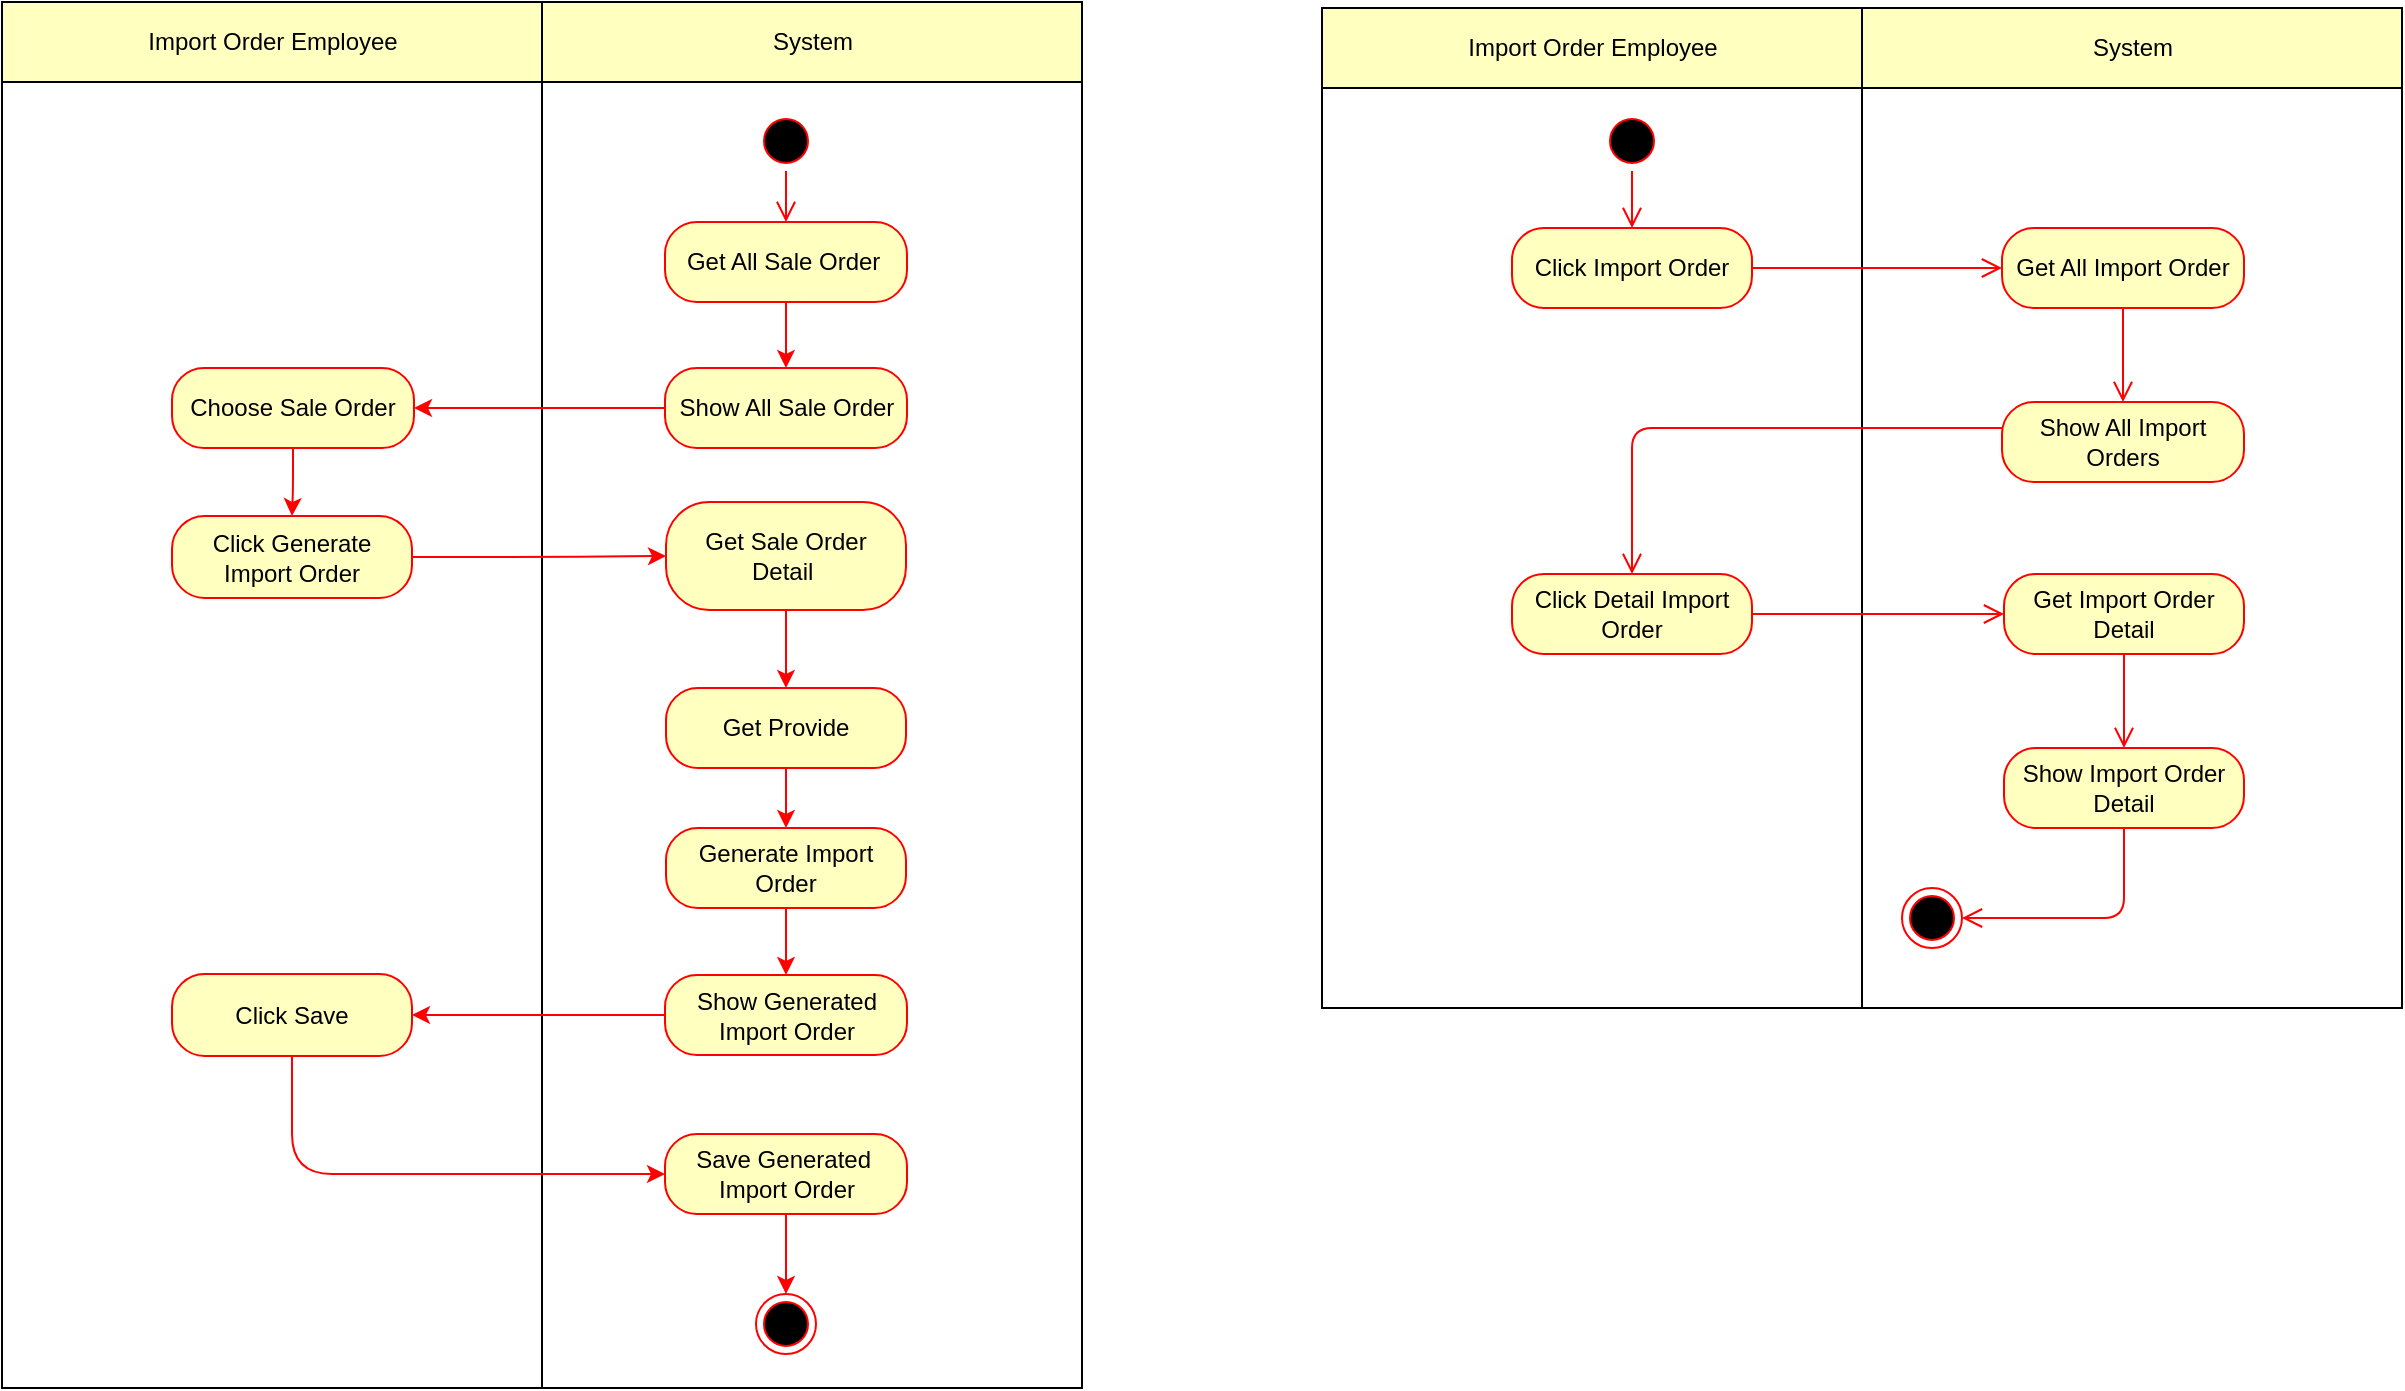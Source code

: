 <mxfile version="13.0.3" type="device"><diagram id="RbPQGI98I1vQBzoGhJew" name="Page-1"><mxGraphModel dx="899" dy="680" grid="1" gridSize="10" guides="1" tooltips="1" connect="1" arrows="1" fold="1" page="1" pageScale="1" pageWidth="1100" pageHeight="850" math="0" shadow="0"><root><mxCell id="0"/><mxCell id="1" parent="0"/><mxCell id="4KUbe_rOfLl6-weod77s-38" value="" style="html=1;dashed=0;whitespace=wrap;" parent="1" vertex="1"><mxGeometry x="980" y="110" width="270" height="460" as="geometry"/></mxCell><mxCell id="4KUbe_rOfLl6-weod77s-39" value="" style="html=1;dashed=0;whitespace=wrap;" parent="1" vertex="1"><mxGeometry x="710" y="110" width="270" height="460" as="geometry"/></mxCell><mxCell id="4KUbe_rOfLl6-weod77s-40" value="" style="ellipse;html=1;shape=startState;fillColor=#000000;strokeColor=#ff0000;" parent="1" vertex="1"><mxGeometry x="850" y="121.5" width="30" height="30" as="geometry"/></mxCell><mxCell id="4KUbe_rOfLl6-weod77s-41" value="" style="edgeStyle=orthogonalEdgeStyle;html=1;verticalAlign=bottom;endArrow=open;endSize=8;strokeColor=#ff0000;" parent="1" source="4KUbe_rOfLl6-weod77s-40" target="4KUbe_rOfLl6-weod77s-42" edge="1"><mxGeometry relative="1" as="geometry"><mxPoint x="865" y="211.5" as="targetPoint"/></mxGeometry></mxCell><mxCell id="4KUbe_rOfLl6-weod77s-42" value="Click Import Order" style="rounded=1;whiteSpace=wrap;html=1;arcSize=40;fontColor=#000000;fillColor=#ffffc0;strokeColor=#ff0000;" parent="1" vertex="1"><mxGeometry x="805" y="180" width="120" height="40" as="geometry"/></mxCell><mxCell id="4KUbe_rOfLl6-weod77s-43" value="" style="edgeStyle=orthogonalEdgeStyle;html=1;verticalAlign=bottom;endArrow=open;endSize=8;strokeColor=#ff0000;" parent="1" source="4KUbe_rOfLl6-weod77s-42" target="4KUbe_rOfLl6-weod77s-44" edge="1"><mxGeometry relative="1" as="geometry"><mxPoint x="1050" y="251.5" as="targetPoint"/></mxGeometry></mxCell><mxCell id="4KUbe_rOfLl6-weod77s-44" value="Get All Import Order" style="rounded=1;whiteSpace=wrap;html=1;arcSize=40;fontColor=#000000;fillColor=#ffffc0;strokeColor=#ff0000;" parent="1" vertex="1"><mxGeometry x="1050" y="180" width="121" height="40" as="geometry"/></mxCell><mxCell id="4KUbe_rOfLl6-weod77s-45" value="" style="edgeStyle=orthogonalEdgeStyle;html=1;verticalAlign=bottom;endArrow=open;endSize=8;strokeColor=#ff0000;" parent="1" source="4KUbe_rOfLl6-weod77s-44" target="4KUbe_rOfLl6-weod77s-47" edge="1"><mxGeometry relative="1" as="geometry"><mxPoint x="1110" y="381.5" as="targetPoint"/></mxGeometry></mxCell><mxCell id="4KUbe_rOfLl6-weod77s-47" value="Show All Import Orders" style="rounded=1;whiteSpace=wrap;html=1;arcSize=40;fontColor=#000000;fillColor=#ffffc0;strokeColor=#ff0000;" parent="1" vertex="1"><mxGeometry x="1050" y="267" width="121" height="40" as="geometry"/></mxCell><mxCell id="4KUbe_rOfLl6-weod77s-48" value="" style="edgeStyle=orthogonalEdgeStyle;html=1;verticalAlign=bottom;endArrow=open;endSize=8;strokeColor=#ff0000;" parent="1" source="4KUbe_rOfLl6-weod77s-47" target="0SXMM5_3tOSk0-WIYk1--1" edge="1"><mxGeometry relative="1" as="geometry"><mxPoint x="865" y="338" as="targetPoint"/><Array as="points"><mxPoint x="865" y="280"/></Array></mxGeometry></mxCell><mxCell id="4KUbe_rOfLl6-weod77s-109" value="" style="edgeStyle=orthogonalEdgeStyle;rounded=1;orthogonalLoop=1;jettySize=auto;html=1;entryX=1;entryY=0.5;entryDx=0;entryDy=0;align=left;verticalAlign=top;strokeColor=#ff0000;endArrow=open;endSize=8;" parent="1" source="4KUbe_rOfLl6-weod77s-53" target="4KUbe_rOfLl6-weod77s-107" edge="1"><mxGeometry relative="1" as="geometry"><mxPoint x="1111" y="560" as="targetPoint"/><Array as="points"><mxPoint x="1111" y="525"/></Array></mxGeometry></mxCell><mxCell id="4KUbe_rOfLl6-weod77s-53" value="Show Import Order Detail" style="rounded=1;whiteSpace=wrap;html=1;arcSize=40;fontColor=#000000;fillColor=#ffffc0;strokeColor=#ff0000;" parent="1" vertex="1"><mxGeometry x="1051" y="440" width="120" height="40" as="geometry"/></mxCell><mxCell id="4KUbe_rOfLl6-weod77s-63" style="edgeStyle=orthogonalEdgeStyle;rounded=1;orthogonalLoop=1;jettySize=auto;html=1;entryX=0.5;entryY=0;entryDx=0;entryDy=0;align=left;verticalAlign=top;strokeColor=#ff0000;endArrow=open;endSize=8;" parent="1" source="4KUbe_rOfLl6-weod77s-55" target="4KUbe_rOfLl6-weod77s-53" edge="1"><mxGeometry relative="1" as="geometry"/></mxCell><mxCell id="4KUbe_rOfLl6-weod77s-55" value="Get Import Order Detail" style="rounded=1;whiteSpace=wrap;html=1;arcSize=40;fontColor=#000000;fillColor=#ffffc0;strokeColor=#ff0000;" parent="1" vertex="1"><mxGeometry x="1051" y="353" width="120" height="40" as="geometry"/></mxCell><mxCell id="4KUbe_rOfLl6-weod77s-59" value="" style="edgeStyle=orthogonalEdgeStyle;html=1;align=left;verticalAlign=top;endArrow=open;endSize=8;strokeColor=#ff0000;entryX=0;entryY=0.5;entryDx=0;entryDy=0;" parent="1" source="0SXMM5_3tOSk0-WIYk1--1" target="4KUbe_rOfLl6-weod77s-55" edge="1"><mxGeometry x="-1" relative="1" as="geometry"><mxPoint x="791" y="671.5" as="targetPoint"/><Array as="points"/><mxPoint x="945" y="373" as="sourcePoint"/></mxGeometry></mxCell><mxCell id="4KUbe_rOfLl6-weod77s-60" value="Import Order Employee" style="html=1;dashed=0;whitespace=wrap;fillColor=#FFFFc0;" parent="1" vertex="1"><mxGeometry x="710" y="70" width="270" height="40" as="geometry"/></mxCell><mxCell id="4KUbe_rOfLl6-weod77s-61" value="System" style="html=1;dashed=0;whitespace=wrap;fillColor=#FFFFc0;" parent="1" vertex="1"><mxGeometry x="980" y="70" width="270" height="40" as="geometry"/></mxCell><mxCell id="4KUbe_rOfLl6-weod77s-107" value="" style="ellipse;html=1;shape=endState;fillColor=#000000;strokeColor=#ff0000;" parent="1" vertex="1"><mxGeometry x="1000" y="510" width="30" height="30" as="geometry"/></mxCell><mxCell id="4KUbe_rOfLl6-weod77s-166" value="" style="html=1;dashed=0;whitespace=wrap;" parent="1" vertex="1"><mxGeometry x="320" y="107" width="270" height="653" as="geometry"/></mxCell><mxCell id="4KUbe_rOfLl6-weod77s-167" value="" style="html=1;dashed=0;whitespace=wrap;" parent="1" vertex="1"><mxGeometry x="50" y="107" width="270" height="653" as="geometry"/></mxCell><mxCell id="4KUbe_rOfLl6-weod77s-168" value="" style="ellipse;html=1;shape=startState;fillColor=#000000;strokeColor=#ff0000;" parent="1" vertex="1"><mxGeometry x="427" y="121.5" width="30" height="30" as="geometry"/></mxCell><mxCell id="4KUbe_rOfLl6-weod77s-169" value="" style="edgeStyle=orthogonalEdgeStyle;html=1;verticalAlign=bottom;endArrow=open;endSize=8;strokeColor=#ff0000;" parent="1" source="4KUbe_rOfLl6-weod77s-168" target="4KUbe_rOfLl6-weod77s-172" edge="1"><mxGeometry relative="1" as="geometry"><mxPoint x="195" y="177" as="targetPoint"/></mxGeometry></mxCell><mxCell id="4KUbe_rOfLl6-weod77s-200" style="edgeStyle=orthogonalEdgeStyle;rounded=1;orthogonalLoop=1;jettySize=auto;html=1;entryX=0.5;entryY=0;entryDx=0;entryDy=0;fontSize=12;strokeColor=#ff0000;fillColor=#ffffc0;arcSize=40;" parent="1" source="4KUbe_rOfLl6-weod77s-172" target="4KUbe_rOfLl6-weod77s-174" edge="1"><mxGeometry relative="1" as="geometry"/></mxCell><mxCell id="4KUbe_rOfLl6-weod77s-172" value="Get All Sale Order&amp;nbsp;" style="rounded=1;whiteSpace=wrap;html=1;arcSize=40;fontColor=#000000;fillColor=#ffffc0;strokeColor=#ff0000;" parent="1" vertex="1"><mxGeometry x="381.5" y="177" width="121" height="40" as="geometry"/></mxCell><mxCell id="4KUbe_rOfLl6-weod77s-199" style="edgeStyle=orthogonalEdgeStyle;rounded=1;orthogonalLoop=1;jettySize=auto;html=1;entryX=1;entryY=0.5;entryDx=0;entryDy=0;fontSize=12;strokeColor=#ff0000;fillColor=#ffffc0;arcSize=40;" parent="1" source="4KUbe_rOfLl6-weod77s-174" target="4KUbe_rOfLl6-weod77s-187" edge="1"><mxGeometry relative="1" as="geometry"/></mxCell><mxCell id="4KUbe_rOfLl6-weod77s-174" value="Show All Sale Order" style="rounded=1;whiteSpace=wrap;html=1;arcSize=40;fontColor=#000000;fillColor=#ffffc0;strokeColor=#ff0000;" parent="1" vertex="1"><mxGeometry x="381.5" y="250" width="121" height="40" as="geometry"/></mxCell><mxCell id="4KUbe_rOfLl6-weod77s-183" value="Import Order Employee" style="html=1;dashed=0;whitespace=wrap;fillColor=#FFFFc0;" parent="1" vertex="1"><mxGeometry x="50" y="67" width="270" height="40" as="geometry"/></mxCell><mxCell id="4KUbe_rOfLl6-weod77s-184" value="System" style="html=1;dashed=0;whitespace=wrap;fillColor=#FFFFc0;" parent="1" vertex="1"><mxGeometry x="320" y="67" width="270" height="40" as="geometry"/></mxCell><mxCell id="4KUbe_rOfLl6-weod77s-185" value="" style="ellipse;html=1;shape=endState;fillColor=#000000;strokeColor=#ff0000;" parent="1" vertex="1"><mxGeometry x="427" y="713" width="30" height="30" as="geometry"/></mxCell><mxCell id="4KUbe_rOfLl6-weod77s-201" style="edgeStyle=orthogonalEdgeStyle;rounded=1;orthogonalLoop=1;jettySize=auto;html=1;entryX=0.5;entryY=0;entryDx=0;entryDy=0;fontSize=12;strokeColor=#ff0000;fillColor=#ffffc0;arcSize=40;" parent="1" source="4KUbe_rOfLl6-weod77s-187" target="4KUbe_rOfLl6-weod77s-188" edge="1"><mxGeometry relative="1" as="geometry"/></mxCell><mxCell id="4KUbe_rOfLl6-weod77s-187" value="Choose Sale Order" style="rounded=1;whiteSpace=wrap;html=1;arcSize=40;fontColor=#000000;fillColor=#ffffc0;strokeColor=#ff0000;" parent="1" vertex="1"><mxGeometry x="135" y="250" width="121" height="40" as="geometry"/></mxCell><mxCell id="4KUbe_rOfLl6-weod77s-202" style="edgeStyle=orthogonalEdgeStyle;rounded=1;orthogonalLoop=1;jettySize=auto;html=1;entryX=0;entryY=0.5;entryDx=0;entryDy=0;fontSize=12;strokeColor=#ff0000;fillColor=#ffffc0;arcSize=40;" parent="1" source="4KUbe_rOfLl6-weod77s-188" target="4KUbe_rOfLl6-weod77s-189" edge="1"><mxGeometry relative="1" as="geometry"/></mxCell><mxCell id="4KUbe_rOfLl6-weod77s-188" value="Click Generate &lt;br&gt;Import Order" style="rounded=1;whiteSpace=wrap;html=1;arcSize=40;fontColor=#000000;fillColor=#ffffc0;strokeColor=#ff0000;" parent="1" vertex="1"><mxGeometry x="135.0" y="324" width="120" height="41" as="geometry"/></mxCell><mxCell id="j9hLC1g0Fh0NJv2Gb_SS-10" style="edgeStyle=orthogonalEdgeStyle;rounded=1;orthogonalLoop=1;jettySize=auto;html=1;fontSize=12;strokeColor=#ff0000;fillColor=#ffffc0;arcSize=40;" parent="1" source="4KUbe_rOfLl6-weod77s-189" target="RewgrG0J6-wN3vlWbN4H-1" edge="1"><mxGeometry relative="1" as="geometry"><mxPoint x="442" y="410" as="targetPoint"/></mxGeometry></mxCell><mxCell id="4KUbe_rOfLl6-weod77s-189" value="Get Sale Order Detail&amp;nbsp;" style="rounded=1;whiteSpace=wrap;html=1;arcSize=40;fontColor=#000000;fillColor=#ffffc0;strokeColor=#ff0000;" parent="1" vertex="1"><mxGeometry x="382" y="317" width="120" height="54" as="geometry"/></mxCell><mxCell id="A_zTTnpm8CDEkX1gtTJ0-2" style="edgeStyle=orthogonalEdgeStyle;rounded=1;orthogonalLoop=1;jettySize=auto;html=1;fontSize=12;strokeColor=#ff0000;fillColor=#ffffc0;arcSize=40;" parent="1" source="4KUbe_rOfLl6-weod77s-191" target="A_zTTnpm8CDEkX1gtTJ0-1" edge="1"><mxGeometry relative="1" as="geometry"/></mxCell><mxCell id="4KUbe_rOfLl6-weod77s-191" value="Show Generated Import Order" style="rounded=1;whiteSpace=wrap;html=1;arcSize=40;fontColor=#000000;fillColor=#ffffc0;strokeColor=#ff0000;" parent="1" vertex="1"><mxGeometry x="381.5" y="553.5" width="121" height="40" as="geometry"/></mxCell><mxCell id="A_zTTnpm8CDEkX1gtTJ0-3" style="edgeStyle=orthogonalEdgeStyle;rounded=1;orthogonalLoop=1;jettySize=auto;html=1;fontSize=12;strokeColor=#ff0000;fillColor=#ffffc0;arcSize=40;" parent="1" source="4KUbe_rOfLl6-weod77s-192" target="4KUbe_rOfLl6-weod77s-185" edge="1"><mxGeometry relative="1" as="geometry"/></mxCell><mxCell id="4KUbe_rOfLl6-weod77s-192" value="Save Generated&amp;nbsp;&lt;br&gt;Import Order" style="rounded=1;whiteSpace=wrap;html=1;arcSize=40;fontColor=#000000;fillColor=#ffffc0;strokeColor=#ff0000;" parent="1" vertex="1"><mxGeometry x="381.5" y="633" width="121" height="40" as="geometry"/></mxCell><mxCell id="0SXMM5_3tOSk0-WIYk1--1" value="Click Detail Import Order" style="rounded=1;whiteSpace=wrap;html=1;arcSize=40;fontColor=#000000;fillColor=#ffffc0;strokeColor=#ff0000;" parent="1" vertex="1"><mxGeometry x="805" y="353" width="120" height="40" as="geometry"/></mxCell><mxCell id="j9hLC1g0Fh0NJv2Gb_SS-9" style="edgeStyle=orthogonalEdgeStyle;rounded=1;orthogonalLoop=1;jettySize=auto;html=1;fontSize=12;strokeColor=#ff0000;fillColor=#ffffc0;arcSize=40;" parent="1" source="j9hLC1g0Fh0NJv2Gb_SS-4" target="4KUbe_rOfLl6-weod77s-191" edge="1"><mxGeometry relative="1" as="geometry"/></mxCell><mxCell id="j9hLC1g0Fh0NJv2Gb_SS-4" value="Generate Import Order" style="rounded=1;whiteSpace=wrap;html=1;arcSize=40;fontColor=#000000;fillColor=#ffffc0;strokeColor=#ff0000;" parent="1" vertex="1"><mxGeometry x="382" y="480" width="120" height="40" as="geometry"/></mxCell><mxCell id="A_zTTnpm8CDEkX1gtTJ0-4" style="edgeStyle=orthogonalEdgeStyle;rounded=1;orthogonalLoop=1;jettySize=auto;html=1;fontSize=12;strokeColor=#ff0000;fillColor=#ffffc0;arcSize=40;" parent="1" source="A_zTTnpm8CDEkX1gtTJ0-1" target="4KUbe_rOfLl6-weod77s-192" edge="1"><mxGeometry relative="1" as="geometry"><Array as="points"><mxPoint x="195" y="653"/></Array></mxGeometry></mxCell><mxCell id="A_zTTnpm8CDEkX1gtTJ0-1" value="Click Save" style="rounded=1;whiteSpace=wrap;html=1;arcSize=40;fontColor=#000000;fillColor=#ffffc0;strokeColor=#ff0000;" parent="1" vertex="1"><mxGeometry x="135.0" y="553" width="120" height="41" as="geometry"/></mxCell><mxCell id="RewgrG0J6-wN3vlWbN4H-2" style="edgeStyle=orthogonalEdgeStyle;rounded=1;orthogonalLoop=1;jettySize=auto;html=1;fontSize=12;strokeColor=#ff0000;fillColor=#ffffc0;arcSize=40;" edge="1" parent="1" source="RewgrG0J6-wN3vlWbN4H-1" target="j9hLC1g0Fh0NJv2Gb_SS-4"><mxGeometry relative="1" as="geometry"/></mxCell><mxCell id="RewgrG0J6-wN3vlWbN4H-1" value="Get Provide" style="rounded=1;whiteSpace=wrap;html=1;arcSize=40;fontColor=#000000;fillColor=#ffffc0;strokeColor=#ff0000;" vertex="1" parent="1"><mxGeometry x="382" y="410" width="120" height="40" as="geometry"/></mxCell></root></mxGraphModel></diagram></mxfile>